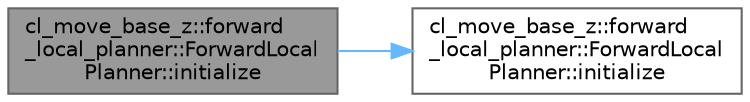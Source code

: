 digraph "cl_move_base_z::forward_local_planner::ForwardLocalPlanner::initialize"
{
 // LATEX_PDF_SIZE
  bgcolor="transparent";
  edge [fontname=Helvetica,fontsize=10,labelfontname=Helvetica,labelfontsize=10];
  node [fontname=Helvetica,fontsize=10,shape=box,height=0.2,width=0.4];
  rankdir="LR";
  Node1 [label="cl_move_base_z::forward\l_local_planner::ForwardLocal\lPlanner::initialize",height=0.2,width=0.4,color="gray40", fillcolor="grey60", style="filled", fontcolor="black",tooltip="Constructs the local planner."];
  Node1 -> Node2 [color="steelblue1",style="solid"];
  Node2 [label="cl_move_base_z::forward\l_local_planner::ForwardLocal\lPlanner::initialize",height=0.2,width=0.4,color="grey40", fillcolor="white", style="filled",URL="$classcl__move__base__z_1_1forward__local__planner_1_1ForwardLocalPlanner.html#ab455a974d5dcffda7e9772023840c7e6",tooltip=" "];
}
